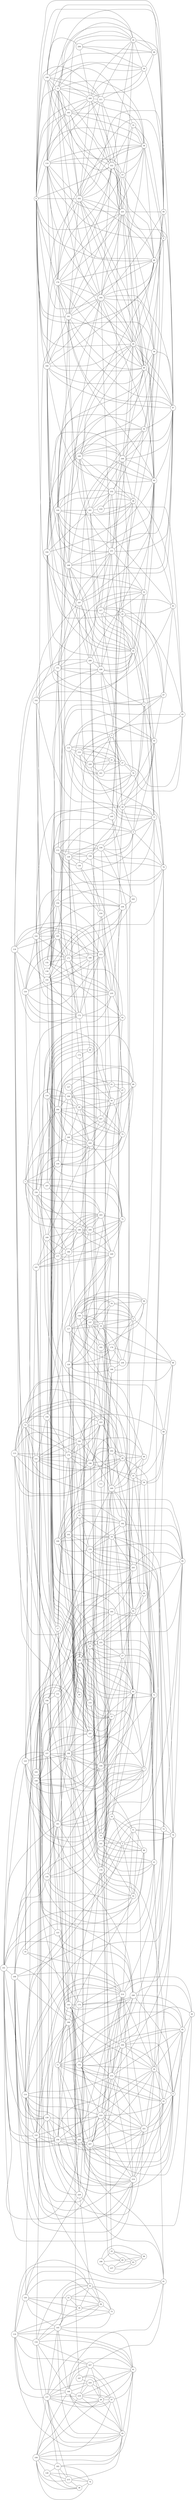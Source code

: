 
graph {
rankdir = LR;
node [shape = circle];
0 -- 15
0 -- 24
0 -- 44
0 -- 49
0 -- 58
0 -- 59
0 -- 68
0 -- 80
0 -- 97
0 -- 114
0 -- 149
0 -- 160
0 -- 163
0 -- 176
0 -- 191
0 -- 202
0 -- 204
0 -- 209
0 -- 211
0 -- 222
0 -- 225
1 -- 72
1 -- 107
1 -- 130
1 -- 150
1 -- 164
1 -- 189
1 -- 194
1 -- 200
1 -- 203
1 -- 220
10 -- 105
10 -- 106
10 -- 123
10 -- 175
10 -- 246
100 -- 103
100 -- 133
100 -- 174
100 -- 192
100 -- 84
100 -- 70
100 -- 19
100 -- 13
101 -- 108
101 -- 110
101 -- 122
101 -- 125
101 -- 139
101 -- 156
101 -- 157
101 -- 181
101 -- 196
101 -- 205
101 -- 214
101 -- 219
101 -- 42
101 -- 7
102 -- 138
102 -- 187
102 -- 226
102 -- 240
102 -- 77
102 -- 52
102 -- 32
102 -- 26
102 -- 5
103 -- 174
103 -- 192
103 -- 243
103 -- 84
103 -- 19
103 -- 13
104 -- 144
104 -- 185
104 -- 201
104 -- 217
104 -- 232
104 -- 248
104 -- 83
104 -- 50
104 -- 48
104 -- 45
104 -- 32
104 -- 5
105 -- 106
105 -- 123
105 -- 131
105 -- 143
105 -- 193
105 -- 243
105 -- 246
106 -- 123
106 -- 131
106 -- 143
106 -- 179
106 -- 193
106 -- 243
106 -- 246
106 -- 84
107 -- 130
107 -- 173
107 -- 200
107 -- 203
107 -- 72
107 -- 69
108 -- 110
108 -- 122
108 -- 135
108 -- 139
108 -- 156
108 -- 181
108 -- 196
108 -- 205
108 -- 214
108 -- 219
108 -- 86
108 -- 42
108 -- 2
109 -- 126
109 -- 137
109 -- 146
109 -- 183
109 -- 215
109 -- 218
109 -- 91
109 -- 74
109 -- 64
109 -- 47
109 -- 38
109 -- 29
11 -- 43
11 -- 82
11 -- 85
11 -- 143
11 -- 152
11 -- 175
11 -- 207
11 -- 212
11 -- 244
11 -- 246
11 -- 8
110 -- 122
110 -- 139
110 -- 156
110 -- 196
110 -- 205
110 -- 207
110 -- 210
110 -- 212
110 -- 214
110 -- 219
110 -- 221
110 -- 79
110 -- 51
110 -- 2
111 -- 87
111 -- 61
111 -- 60
111 -- 25
112 -- 128
112 -- 136
112 -- 159
112 -- 234
112 -- 239
112 -- 78
112 -- 67
112 -- 55
112 -- 4
113 -- 121
113 -- 158
113 -- 170
113 -- 182
113 -- 198
113 -- 223
113 -- 242
113 -- 90
113 -- 28
113 -- 12
114 -- 163
114 -- 176
114 -- 191
114 -- 202
114 -- 204
114 -- 209
114 -- 211
114 -- 222
114 -- 225
114 -- 68
114 -- 58
114 -- 33
114 -- 24
114 -- 23
114 -- 15
114 -- 9
115 -- 153
115 -- 228
115 -- 241
115 -- 95
115 -- 76
115 -- 37
115 -- 31
115 -- 3
116 -- 164
116 -- 190
116 -- 194
116 -- 220
116 -- 247
116 -- 89
116 -- 75
116 -- 40
116 -- 20
117 -- 140
117 -- 147
117 -- 167
117 -- 178
117 -- 236
117 -- 98
117 -- 54
117 -- 16
117 -- 6
118 -- 124
118 -- 142
118 -- 151
118 -- 155
118 -- 165
118 -- 172
118 -- 180
118 -- 184
118 -- 197
118 -- 208
118 -- 213
118 -- 57
119 -- 120
119 -- 134
119 -- 137
119 -- 145
119 -- 146
119 -- 227
119 -- 91
119 -- 81
119 -- 64
119 -- 56
119 -- 53
12 -- 28
12 -- 35
12 -- 36
12 -- 41
12 -- 88
12 -- 94
12 -- 121
12 -- 170
12 -- 182
12 -- 198
12 -- 242
120 -- 145
120 -- 161
120 -- 229
120 -- 73
120 -- 56
120 -- 53
120 -- 34
120 -- 22
121 -- 158
121 -- 170
121 -- 182
121 -- 198
121 -- 223
121 -- 242
121 -- 41
121 -- 28
121 -- 17
122 -- 139
122 -- 156
122 -- 196
122 -- 205
122 -- 207
122 -- 210
122 -- 214
122 -- 219
122 -- 221
122 -- 92
123 -- 175
123 -- 246
124 -- 142
124 -- 155
124 -- 165
124 -- 171
124 -- 172
124 -- 180
124 -- 197
124 -- 213
124 -- 235
125 -- 148
125 -- 157
125 -- 172
125 -- 181
125 -- 184
125 -- 197
125 -- 230
125 -- 65
125 -- 57
125 -- 7
126 -- 183
126 -- 215
126 -- 74
126 -- 38
127 -- 89
127 -- 20
128 -- 136
128 -- 159
128 -- 173
128 -- 239
128 -- 78
128 -- 69
128 -- 62
128 -- 55
128 -- 4
129 -- 133
129 -- 147
129 -- 166
129 -- 178
129 -- 236
129 -- 99
129 -- 16
129 -- 14
129 -- 13
129 -- 6
13 -- 19
13 -- 133
13 -- 162
13 -- 174
13 -- 192
130 -- 194
130 -- 234
130 -- 89
130 -- 87
130 -- 61
131 -- 143
131 -- 179
131 -- 193
131 -- 243
131 -- 84
132 -- 154
132 -- 171
132 -- 235
132 -- 238
132 -- 92
133 -- 166
133 -- 51
133 -- 14
134 -- 137
134 -- 145
134 -- 146
134 -- 227
134 -- 91
134 -- 81
134 -- 64
134 -- 53
134 -- 17
135 -- 141
135 -- 181
135 -- 230
135 -- 86
135 -- 71
135 -- 42
136 -- 159
136 -- 234
136 -- 87
136 -- 55
137 -- 145
137 -- 146
137 -- 183
137 -- 215
137 -- 218
137 -- 224
137 -- 227
137 -- 91
137 -- 64
137 -- 47
137 -- 29
138 -- 151
138 -- 188
138 -- 226
138 -- 233
138 -- 239
138 -- 240
138 -- 78
138 -- 77
138 -- 65
138 -- 62
138 -- 27
138 -- 26
138 -- 21
138 -- 4
139 -- 156
139 -- 196
139 -- 205
139 -- 210
139 -- 214
139 -- 219
139 -- 221
139 -- 92
14 -- 18
14 -- 51
14 -- 86
14 -- 166
14 -- 2
140 -- 147
140 -- 162
140 -- 99
140 -- 54
140 -- 16
140 -- 6
141 -- 94
141 -- 86
141 -- 42
141 -- 35
141 -- 18
141 -- 2
142 -- 154
142 -- 155
142 -- 165
142 -- 171
142 -- 172
142 -- 180
142 -- 195
142 -- 213
142 -- 235
142 -- 238
142 -- 9
143 -- 152
143 -- 175
143 -- 179
143 -- 193
143 -- 212
143 -- 244
143 -- 246
143 -- 30
143 -- 8
144 -- 168
144 -- 185
144 -- 187
144 -- 201
144 -- 204
144 -- 231
144 -- 232
144 -- 248
144 -- 97
144 -- 93
144 -- 59
144 -- 50
144 -- 49
144 -- 48
144 -- 44
144 -- 32
145 -- 146
145 -- 91
145 -- 73
145 -- 64
145 -- 56
145 -- 53
145 -- 34
145 -- 22
146 -- 218
146 -- 224
146 -- 227
146 -- 91
146 -- 81
146 -- 64
146 -- 47
146 -- 29
147 -- 162
147 -- 166
147 -- 99
147 -- 54
147 -- 16
147 -- 6
148 -- 157
148 -- 181
148 -- 184
148 -- 188
148 -- 197
148 -- 230
148 -- 71
148 -- 65
148 -- 57
148 -- 7
149 -- 163
149 -- 206
149 -- 209
149 -- 211
149 -- 222
149 -- 225
149 -- 80
149 -- 66
149 -- 39
149 -- 24
149 -- 15
15 -- 24
15 -- 39
15 -- 49
15 -- 58
15 -- 66
15 -- 80
15 -- 163
15 -- 202
15 -- 204
15 -- 209
15 -- 211
15 -- 222
15 -- 225
150 -- 164
150 -- 169
150 -- 177
150 -- 186
150 -- 189
150 -- 190
150 -- 203
150 -- 220
150 -- 72
150 -- 40
151 -- 168
151 -- 187
151 -- 208
151 -- 226
151 -- 231
151 -- 77
151 -- 65
151 -- 57
151 -- 52
151 -- 32
152 -- 179
152 -- 207
152 -- 210
152 -- 212
152 -- 221
152 -- 244
152 -- 246
152 -- 85
152 -- 82
152 -- 43
152 -- 30
152 -- 8
153 -- 228
153 -- 241
153 -- 95
153 -- 76
153 -- 37
153 -- 31
153 -- 3
154 -- 171
154 -- 195
154 -- 235
154 -- 238
154 -- 245
155 -- 165
155 -- 171
155 -- 172
155 -- 180
155 -- 197
155 -- 213
155 -- 235
155 -- 238
156 -- 196
156 -- 205
156 -- 207
156 -- 210
156 -- 212
156 -- 214
156 -- 219
156 -- 221
156 -- 43
156 -- 30
157 -- 181
157 -- 184
157 -- 188
157 -- 197
157 -- 230
157 -- 71
157 -- 65
157 -- 57
157 -- 42
157 -- 7
158 -- 170
158 -- 200
158 -- 203
158 -- 223
158 -- 229
158 -- 249
158 -- 17
159 -- 234
159 -- 239
159 -- 78
159 -- 55
159 -- 4
16 -- 54
16 -- 98
16 -- 99
16 -- 166
16 -- 178
16 -- 236
16 -- 6
160 -- 168
160 -- 176
160 -- 187
160 -- 191
160 -- 202
160 -- 204
160 -- 225
160 -- 231
160 -- 97
160 -- 93
160 -- 68
160 -- 49
160 -- 44
160 -- 32
161 -- 169
161 -- 177
161 -- 186
161 -- 189
161 -- 229
161 -- 249
161 -- 56
161 -- 46
162 -- 192
162 -- 99
163 -- 202
163 -- 209
163 -- 211
163 -- 222
163 -- 225
163 -- 58
163 -- 33
163 -- 24
164 -- 190
164 -- 194
164 -- 220
164 -- 247
164 -- 89
164 -- 75
164 -- 40
164 -- 20
165 -- 171
165 -- 172
165 -- 180
165 -- 191
165 -- 213
165 -- 68
166 -- 236
166 -- 6
167 -- 224
167 -- 47
167 -- 29
168 -- 187
168 -- 204
168 -- 208
168 -- 226
168 -- 231
168 -- 248
168 -- 97
168 -- 93
168 -- 52
168 -- 44
168 -- 32
169 -- 177
169 -- 186
169 -- 189
169 -- 190
169 -- 220
169 -- 46
17 -- 41
17 -- 81
17 -- 170
17 -- 182
17 -- 223
17 -- 229
170 -- 182
170 -- 198
170 -- 223
170 -- 229
170 -- 249
170 -- 41
170 -- 28
171 -- 172
171 -- 180
171 -- 213
171 -- 235
171 -- 238
171 -- 245
171 -- 92
172 -- 180
172 -- 197
172 -- 213
172 -- 235
172 -- 92
172 -- 57
173 -- 90
173 -- 69
174 -- 179
174 -- 192
174 -- 243
174 -- 84
174 -- 79
174 -- 70
174 -- 19
175 -- 246
175 -- 85
175 -- 82
176 -- 191
176 -- 202
176 -- 204
176 -- 222
176 -- 225
176 -- 97
176 -- 93
176 -- 68
176 -- 58
176 -- 49
176 -- 44
176 -- 23
177 -- 186
177 -- 189
177 -- 203
177 -- 249
177 -- 72
177 -- 46
178 -- 236
178 -- 98
178 -- 6
179 -- 193
179 -- 212
179 -- 244
179 -- 84
179 -- 79
179 -- 70
179 -- 30
179 -- 19
179 -- 8
18 -- 35
18 -- 51
18 -- 86
18 -- 94
18 -- 2
180 -- 213
181 -- 184
181 -- 188
181 -- 196
181 -- 230
181 -- 71
181 -- 65
181 -- 57
181 -- 42
181 -- 7
182 -- 198
182 -- 223
182 -- 242
182 -- 88
182 -- 41
182 -- 36
182 -- 28
183 -- 215
183 -- 74
183 -- 64
183 -- 38
184 -- 188
184 -- 197
184 -- 230
184 -- 71
184 -- 65
184 -- 57
184 -- 27
184 -- 21
184 -- 7
185 -- 201
185 -- 232
185 -- 248
185 -- 97
185 -- 93
185 -- 59
185 -- 50
185 -- 49
185 -- 48
185 -- 44
185 -- 32
186 -- 189
186 -- 203
186 -- 249
186 -- 72
186 -- 46
187 -- 208
187 -- 226
187 -- 231
187 -- 248
187 -- 93
187 -- 77
187 -- 52
187 -- 32
188 -- 230
188 -- 233
188 -- 240
188 -- 71
188 -- 65
188 -- 62
188 -- 57
188 -- 27
188 -- 21
188 -- 7
189 -- 200
189 -- 203
189 -- 220
189 -- 249
189 -- 72
19 -- 70
19 -- 79
19 -- 84
19 -- 192
19 -- 243
190 -- 220
190 -- 247
190 -- 75
190 -- 40
190 -- 20
191 -- 202
191 -- 204
191 -- 222
191 -- 225
191 -- 231
191 -- 97
191 -- 93
191 -- 68
191 -- 58
191 -- 49
191 -- 44
192 -- 243
192 -- 84
193 -- 243
193 -- 84
194 -- 220
194 -- 89
194 -- 87
194 -- 75
194 -- 61
194 -- 40
194 -- 20
195 -- 238
195 -- 245
195 -- 23
195 -- 9
196 -- 205
196 -- 214
196 -- 219
196 -- 42
197 -- 230
197 -- 65
197 -- 57
197 -- 7
198 -- 223
198 -- 242
198 -- 94
198 -- 41
198 -- 35
198 -- 28
199 -- 237
199 -- 96
199 -- 63
199 -- 60
199 -- 25
2 -- 42
2 -- 51
2 -- 79
2 -- 86
20 -- 40
20 -- 75
20 -- 89
20 -- 220
20 -- 247
200 -- 203
200 -- 223
200 -- 249
200 -- 72
201 -- 216
201 -- 217
201 -- 232
201 -- 248
201 -- 83
201 -- 50
201 -- 48
201 -- 32
202 -- 204
202 -- 209
202 -- 211
202 -- 222
202 -- 225
202 -- 97
202 -- 93
202 -- 80
202 -- 68
202 -- 58
202 -- 49
202 -- 44
203 -- 249
203 -- 72
204 -- 222
204 -- 225
204 -- 231
204 -- 97
204 -- 93
204 -- 80
204 -- 68
204 -- 59
204 -- 58
204 -- 49
204 -- 44
205 -- 207
205 -- 210
205 -- 214
205 -- 219
205 -- 221
205 -- 92
206 -- 209
206 -- 66
206 -- 39
206 -- 24
207 -- 210
207 -- 212
207 -- 214
207 -- 219
207 -- 221
207 -- 244
207 -- 82
207 -- 43
207 -- 30
207 -- 8
208 -- 226
208 -- 231
208 -- 77
208 -- 65
208 -- 57
208 -- 52
208 -- 32
209 -- 211
209 -- 222
209 -- 225
209 -- 66
209 -- 58
209 -- 39
209 -- 24
21 -- 27
21 -- 62
21 -- 65
21 -- 71
21 -- 230
21 -- 233
21 -- 240
210 -- 212
210 -- 214
210 -- 219
210 -- 221
210 -- 244
210 -- 43
210 -- 30
210 -- 8
211 -- 222
211 -- 225
211 -- 58
211 -- 39
211 -- 24
212 -- 214
212 -- 219
212 -- 221
212 -- 244
212 -- 82
212 -- 79
212 -- 70
212 -- 43
212 -- 8
213 -- 235
213 -- 238
214 -- 219
214 -- 221
214 -- 79
214 -- 70
214 -- 51
214 -- 30
215 -- 74
215 -- 64
215 -- 38
216 -- 232
216 -- 95
216 -- 48
217 -- 232
217 -- 83
217 -- 67
217 -- 55
217 -- 48
217 -- 45
217 -- 26
217 -- 5
218 -- 224
218 -- 227
218 -- 91
218 -- 64
218 -- 47
218 -- 29
219 -- 221
219 -- 43
219 -- 30
22 -- 34
22 -- 53
22 -- 56
22 -- 73
220 -- 247
220 -- 75
220 -- 72
220 -- 40
221 -- 43
221 -- 30
221 -- 8
222 -- 225
222 -- 68
222 -- 58
222 -- 49
222 -- 44
222 -- 33
222 -- 24
222 -- 23
223 -- 242
223 -- 249
223 -- 28
224 -- 91
224 -- 47
224 -- 29
225 -- 97
225 -- 80
225 -- 59
225 -- 49
225 -- 44
225 -- 24
226 -- 231
226 -- 93
226 -- 77
226 -- 52
226 -- 32
226 -- 26
226 -- 5
227 -- 91
227 -- 81
227 -- 64
227 -- 29
228 -- 241
228 -- 76
228 -- 37
228 -- 31
228 -- 3
229 -- 249
229 -- 81
229 -- 53
23 -- 33
23 -- 58
23 -- 68
23 -- 9
230 -- 71
230 -- 65
230 -- 57
230 -- 27
230 -- 7
231 -- 248
231 -- 97
231 -- 93
231 -- 52
231 -- 44
231 -- 32
232 -- 248
232 -- 83
232 -- 50
232 -- 48
232 -- 45
233 -- 240
233 -- 90
233 -- 71
233 -- 62
233 -- 27
234 -- 87
234 -- 61
235 -- 238
235 -- 92
236 -- 98
236 -- 6
237 -- 96
237 -- 63
237 -- 60
238 -- 245
239 -- 240
239 -- 78
239 -- 62
239 -- 55
239 -- 26
239 -- 4
24 -- 39
24 -- 66
24 -- 80
240 -- 78
240 -- 77
240 -- 71
240 -- 65
240 -- 62
240 -- 27
240 -- 26
240 -- 4
241 -- 76
241 -- 37
241 -- 31
241 -- 3
242 -- 94
242 -- 90
242 -- 28
243 -- 84
244 -- 246
244 -- 82
244 -- 70
244 -- 43
244 -- 30
244 -- 8
246 -- 85
246 -- 82
246 -- 8
247 -- 75
247 -- 40
248 -- 97
248 -- 93
248 -- 59
248 -- 50
248 -- 49
248 -- 48
248 -- 44
248 -- 32
249 -- 72
25 -- 60
25 -- 63
25 -- 96
26 -- 55
26 -- 77
26 -- 78
26 -- 5
26 -- 4
27 -- 62
27 -- 65
27 -- 71
28 -- 35
28 -- 41
28 -- 94
29 -- 47
29 -- 64
29 -- 91
3 -- 37
3 -- 45
3 -- 67
3 -- 76
30 -- 43
30 -- 70
30 -- 79
30 -- 82
30 -- 8
31 -- 37
32 -- 52
32 -- 77
32 -- 93
32 -- 5
33 -- 58
33 -- 9
34 -- 53
34 -- 56
34 -- 73
35 -- 36
35 -- 41
35 -- 88
35 -- 94
36 -- 41
36 -- 88
36 -- 98
37 -- 76
37 -- 95
38 -- 74
39 -- 66
39 -- 80
4 -- 5
4 -- 55
4 -- 77
4 -- 78
40 -- 75
40 -- 89
41 -- 81
41 -- 88
42 -- 86
42 -- 7
43 -- 82
43 -- 8
44 -- 49
44 -- 59
44 -- 68
44 -- 80
44 -- 93
44 -- 97
45 -- 48
45 -- 67
45 -- 76
45 -- 83
45 -- 95
47 -- 64
47 -- 91
48 -- 50
48 -- 83
49 -- 59
49 -- 80
49 -- 93
49 -- 97
5 -- 55
5 -- 67
5 -- 77
50 -- 59
50 -- 80
50 -- 97
51 -- 70
51 -- 79
51 -- 86
52 -- 77
52 -- 93
53 -- 56
53 -- 73
53 -- 81
54 -- 99
54 -- 6
55 -- 67
55 -- 78
56 -- 73
57 -- 65
58 -- 68
58 -- 9
59 -- 80
59 -- 97
6 -- 98
6 -- 99
60 -- 63
60 -- 96
61 -- 87
61 -- 89
62 -- 71
62 -- 78
62 -- 90
63 -- 96
64 -- 91
65 -- 71
65 -- 7
67 -- 83
68 -- 9
7 -- 71
70 -- 79
70 -- 84
75 -- 89
76 -- 95
77 -- 78
79 -- 84
8 -- 82
8 -- 85
80 -- 97
82 -- 85
83 -- 95
88 -- 98
93 -- 97
}
